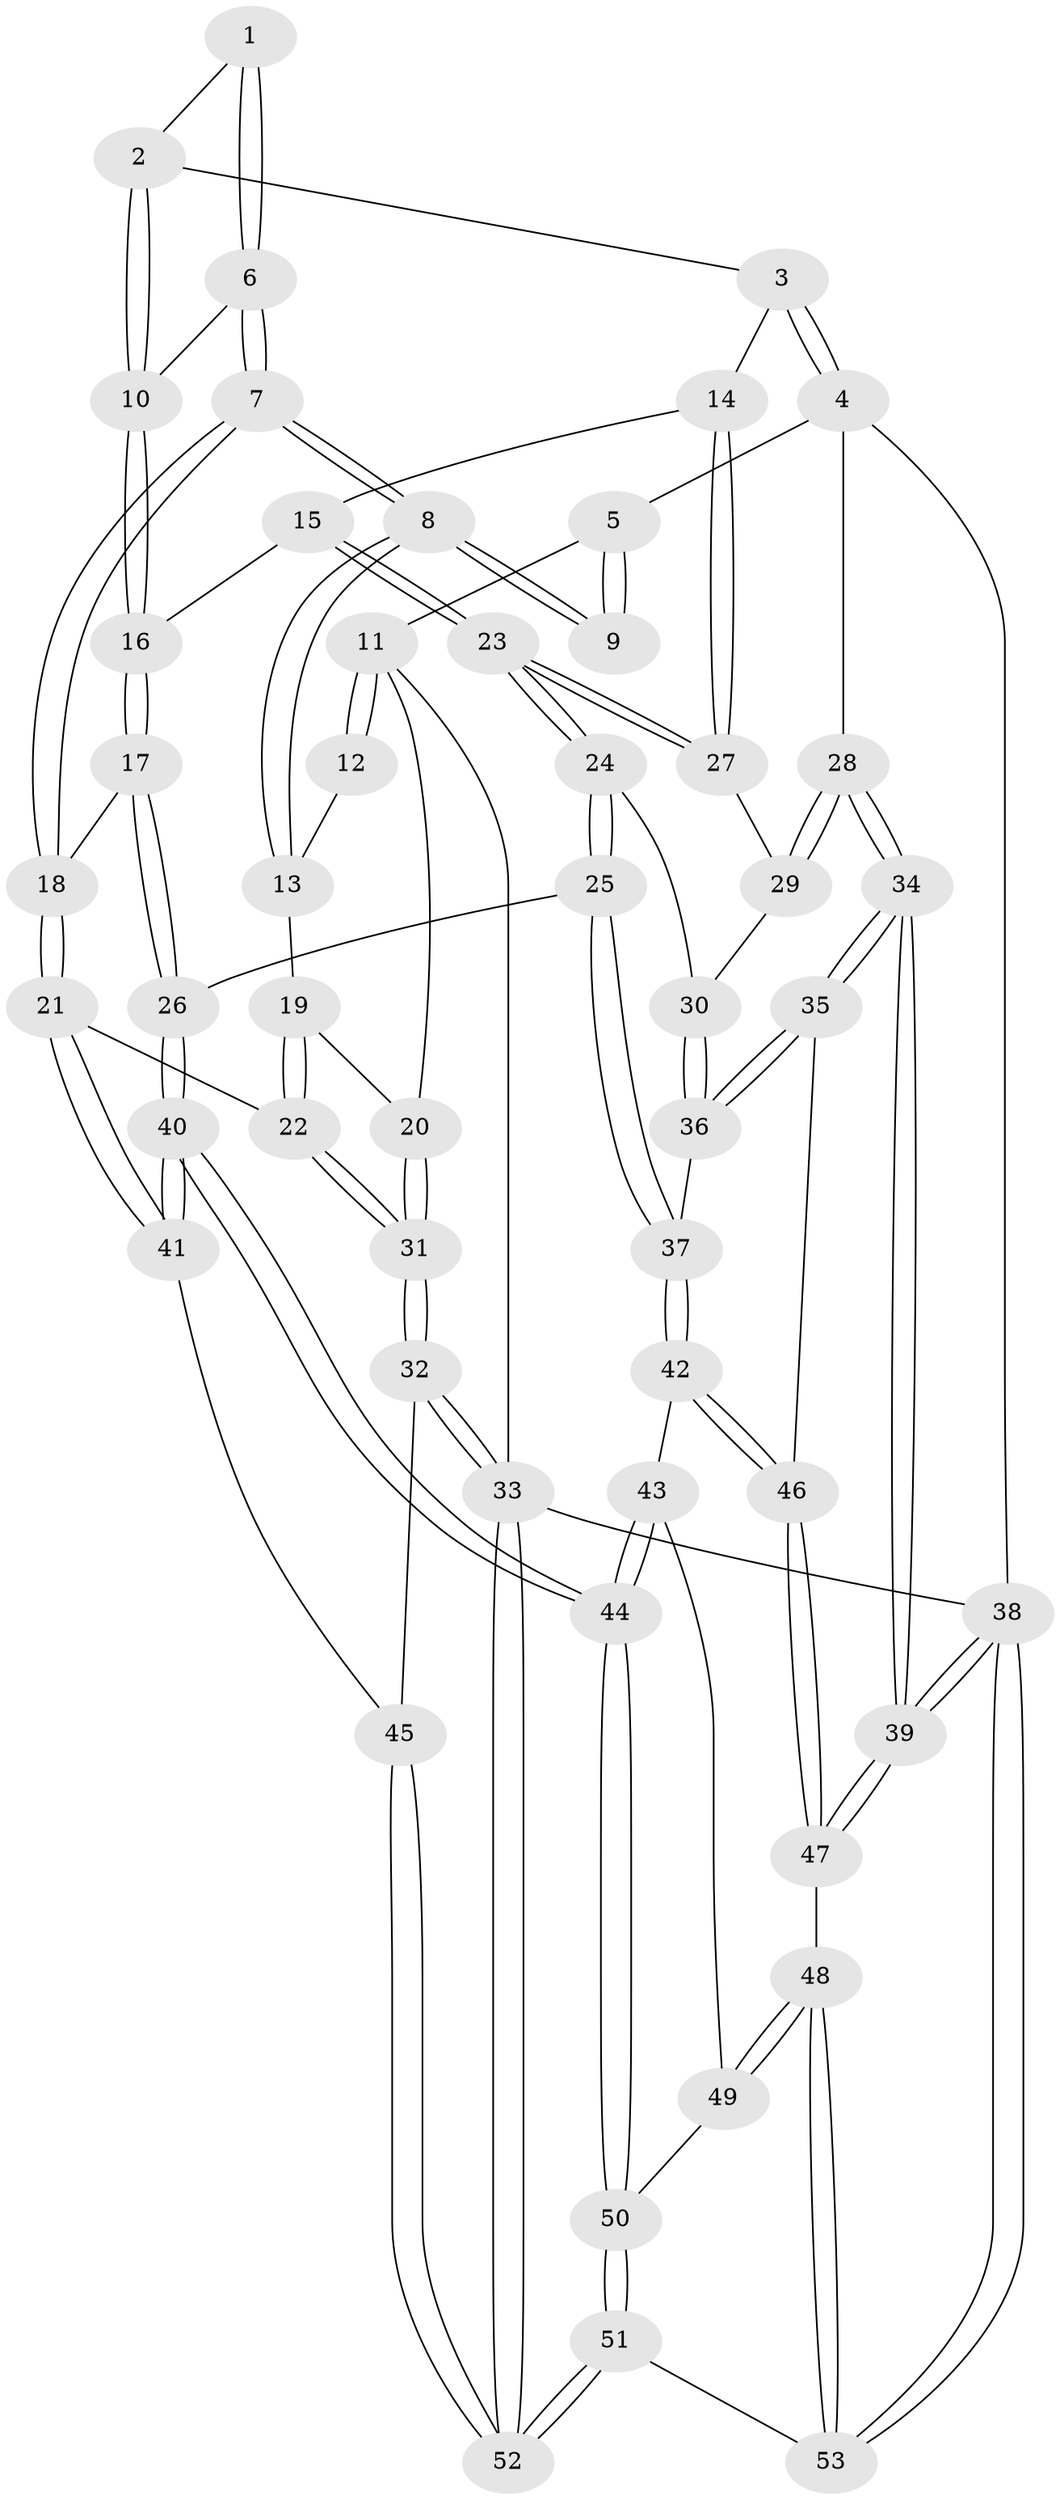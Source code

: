 // coarse degree distribution, {3: 0.8157894736842105, 4: 0.07894736842105263, 2: 0.05263157894736842, 5: 0.02631578947368421, 6: 0.02631578947368421}
// Generated by graph-tools (version 1.1) at 2025/54/03/04/25 22:54:27]
// undirected, 53 vertices, 129 edges
graph export_dot {
  node [color=gray90,style=filled];
  1 [pos="+0.7927337537959885+0"];
  2 [pos="+0.8196341840447962+0"];
  3 [pos="+1+0"];
  4 [pos="+1+0"];
  5 [pos="+0.2742258561767051+0"];
  6 [pos="+0.5410046118725367+0.1373354379758292"];
  7 [pos="+0.37322386461188795+0.27814125317253113"];
  8 [pos="+0.318261680049035+0.1851045664775228"];
  9 [pos="+0.28415291163883044+0.01621221510715583"];
  10 [pos="+0.7657113855630935+0.16600644433327152"];
  11 [pos="+0+0"];
  12 [pos="+0.020168097406083066+0.13045446930460486"];
  13 [pos="+0.08074147466001799+0.2296206761323016"];
  14 [pos="+0.8790055376608374+0.31207105840096133"];
  15 [pos="+0.8747750327881282+0.3111155901440804"];
  16 [pos="+0.7583396484351093+0.2609594443458492"];
  17 [pos="+0.5136777695950939+0.432128816390833"];
  18 [pos="+0.4061616309870644+0.39308917298414686"];
  19 [pos="+0.026979264140226937+0.2672131501074173"];
  20 [pos="+0+0.32032016063695834"];
  21 [pos="+0.23853018502157153+0.5275444031997448"];
  22 [pos="+0.22086631888687952+0.5247805532102414"];
  23 [pos="+0.8035188605401036+0.4988511401579083"];
  24 [pos="+0.7814300319782164+0.5270425893559016"];
  25 [pos="+0.6630031065851894+0.5736897687109394"];
  26 [pos="+0.5377619526171309+0.46462395949017377"];
  27 [pos="+1+0.37171866566231804"];
  28 [pos="+1+0.3596883023228658"];
  29 [pos="+1+0.37431861655371806"];
  30 [pos="+0.9163425452855145+0.5348250856035919"];
  31 [pos="+0+0.5177722223125804"];
  32 [pos="+0+0.8197254786332839"];
  33 [pos="+0+1"];
  34 [pos="+1+0.8275588941807002"];
  35 [pos="+1+0.7120138725350013"];
  36 [pos="+0.970230568271417+0.6811236566958725"];
  37 [pos="+0.6687333418353157+0.586455629253724"];
  38 [pos="+1+1"];
  39 [pos="+1+1"];
  40 [pos="+0.4525647037084091+0.8334831373502829"];
  41 [pos="+0.22952347866955375+0.7408516310271193"];
  42 [pos="+0.6875901557374747+0.7529157013622688"];
  43 [pos="+0.6602015827426512+0.7771060115819952"];
  44 [pos="+0.47017351000182334+0.8541551145243964"];
  45 [pos="+0.21411505792042707+0.7634239984811794"];
  46 [pos="+0.7405294905831072+0.7907484295083153"];
  47 [pos="+0.7644134077170408+0.8374046076855253"];
  48 [pos="+0.6691466613764584+1"];
  49 [pos="+0.6483954753464559+0.8602986486682334"];
  50 [pos="+0.47386696529030264+1"];
  51 [pos="+0.4698098182936041+1"];
  52 [pos="+0.16450745306717018+1"];
  53 [pos="+0.6669147164035002+1"];
  1 -- 2;
  1 -- 6;
  1 -- 6;
  2 -- 3;
  2 -- 10;
  2 -- 10;
  3 -- 4;
  3 -- 4;
  3 -- 14;
  4 -- 5;
  4 -- 28;
  4 -- 38;
  5 -- 9;
  5 -- 9;
  5 -- 11;
  6 -- 7;
  6 -- 7;
  6 -- 10;
  7 -- 8;
  7 -- 8;
  7 -- 18;
  7 -- 18;
  8 -- 9;
  8 -- 9;
  8 -- 13;
  8 -- 13;
  10 -- 16;
  10 -- 16;
  11 -- 12;
  11 -- 12;
  11 -- 20;
  11 -- 33;
  12 -- 13;
  13 -- 19;
  14 -- 15;
  14 -- 27;
  14 -- 27;
  15 -- 16;
  15 -- 23;
  15 -- 23;
  16 -- 17;
  16 -- 17;
  17 -- 18;
  17 -- 26;
  17 -- 26;
  18 -- 21;
  18 -- 21;
  19 -- 20;
  19 -- 22;
  19 -- 22;
  20 -- 31;
  20 -- 31;
  21 -- 22;
  21 -- 41;
  21 -- 41;
  22 -- 31;
  22 -- 31;
  23 -- 24;
  23 -- 24;
  23 -- 27;
  23 -- 27;
  24 -- 25;
  24 -- 25;
  24 -- 30;
  25 -- 26;
  25 -- 37;
  25 -- 37;
  26 -- 40;
  26 -- 40;
  27 -- 29;
  28 -- 29;
  28 -- 29;
  28 -- 34;
  28 -- 34;
  29 -- 30;
  30 -- 36;
  30 -- 36;
  31 -- 32;
  31 -- 32;
  32 -- 33;
  32 -- 33;
  32 -- 45;
  33 -- 52;
  33 -- 52;
  33 -- 38;
  34 -- 35;
  34 -- 35;
  34 -- 39;
  34 -- 39;
  35 -- 36;
  35 -- 36;
  35 -- 46;
  36 -- 37;
  37 -- 42;
  37 -- 42;
  38 -- 39;
  38 -- 39;
  38 -- 53;
  38 -- 53;
  39 -- 47;
  39 -- 47;
  40 -- 41;
  40 -- 41;
  40 -- 44;
  40 -- 44;
  41 -- 45;
  42 -- 43;
  42 -- 46;
  42 -- 46;
  43 -- 44;
  43 -- 44;
  43 -- 49;
  44 -- 50;
  44 -- 50;
  45 -- 52;
  45 -- 52;
  46 -- 47;
  46 -- 47;
  47 -- 48;
  48 -- 49;
  48 -- 49;
  48 -- 53;
  48 -- 53;
  49 -- 50;
  50 -- 51;
  50 -- 51;
  51 -- 52;
  51 -- 52;
  51 -- 53;
}
